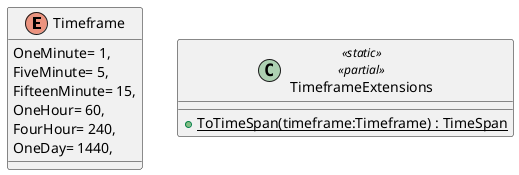 @startuml
enum Timeframe {
    OneMinute= 1,
    FiveMinute= 5,
    FifteenMinute= 15,
    OneHour= 60,
    FourHour= 240,
    OneDay= 1440,
}
class TimeframeExtensions <<static>> <<partial>> {
    + {static} ToTimeSpan(timeframe:Timeframe) : TimeSpan
}
@enduml
